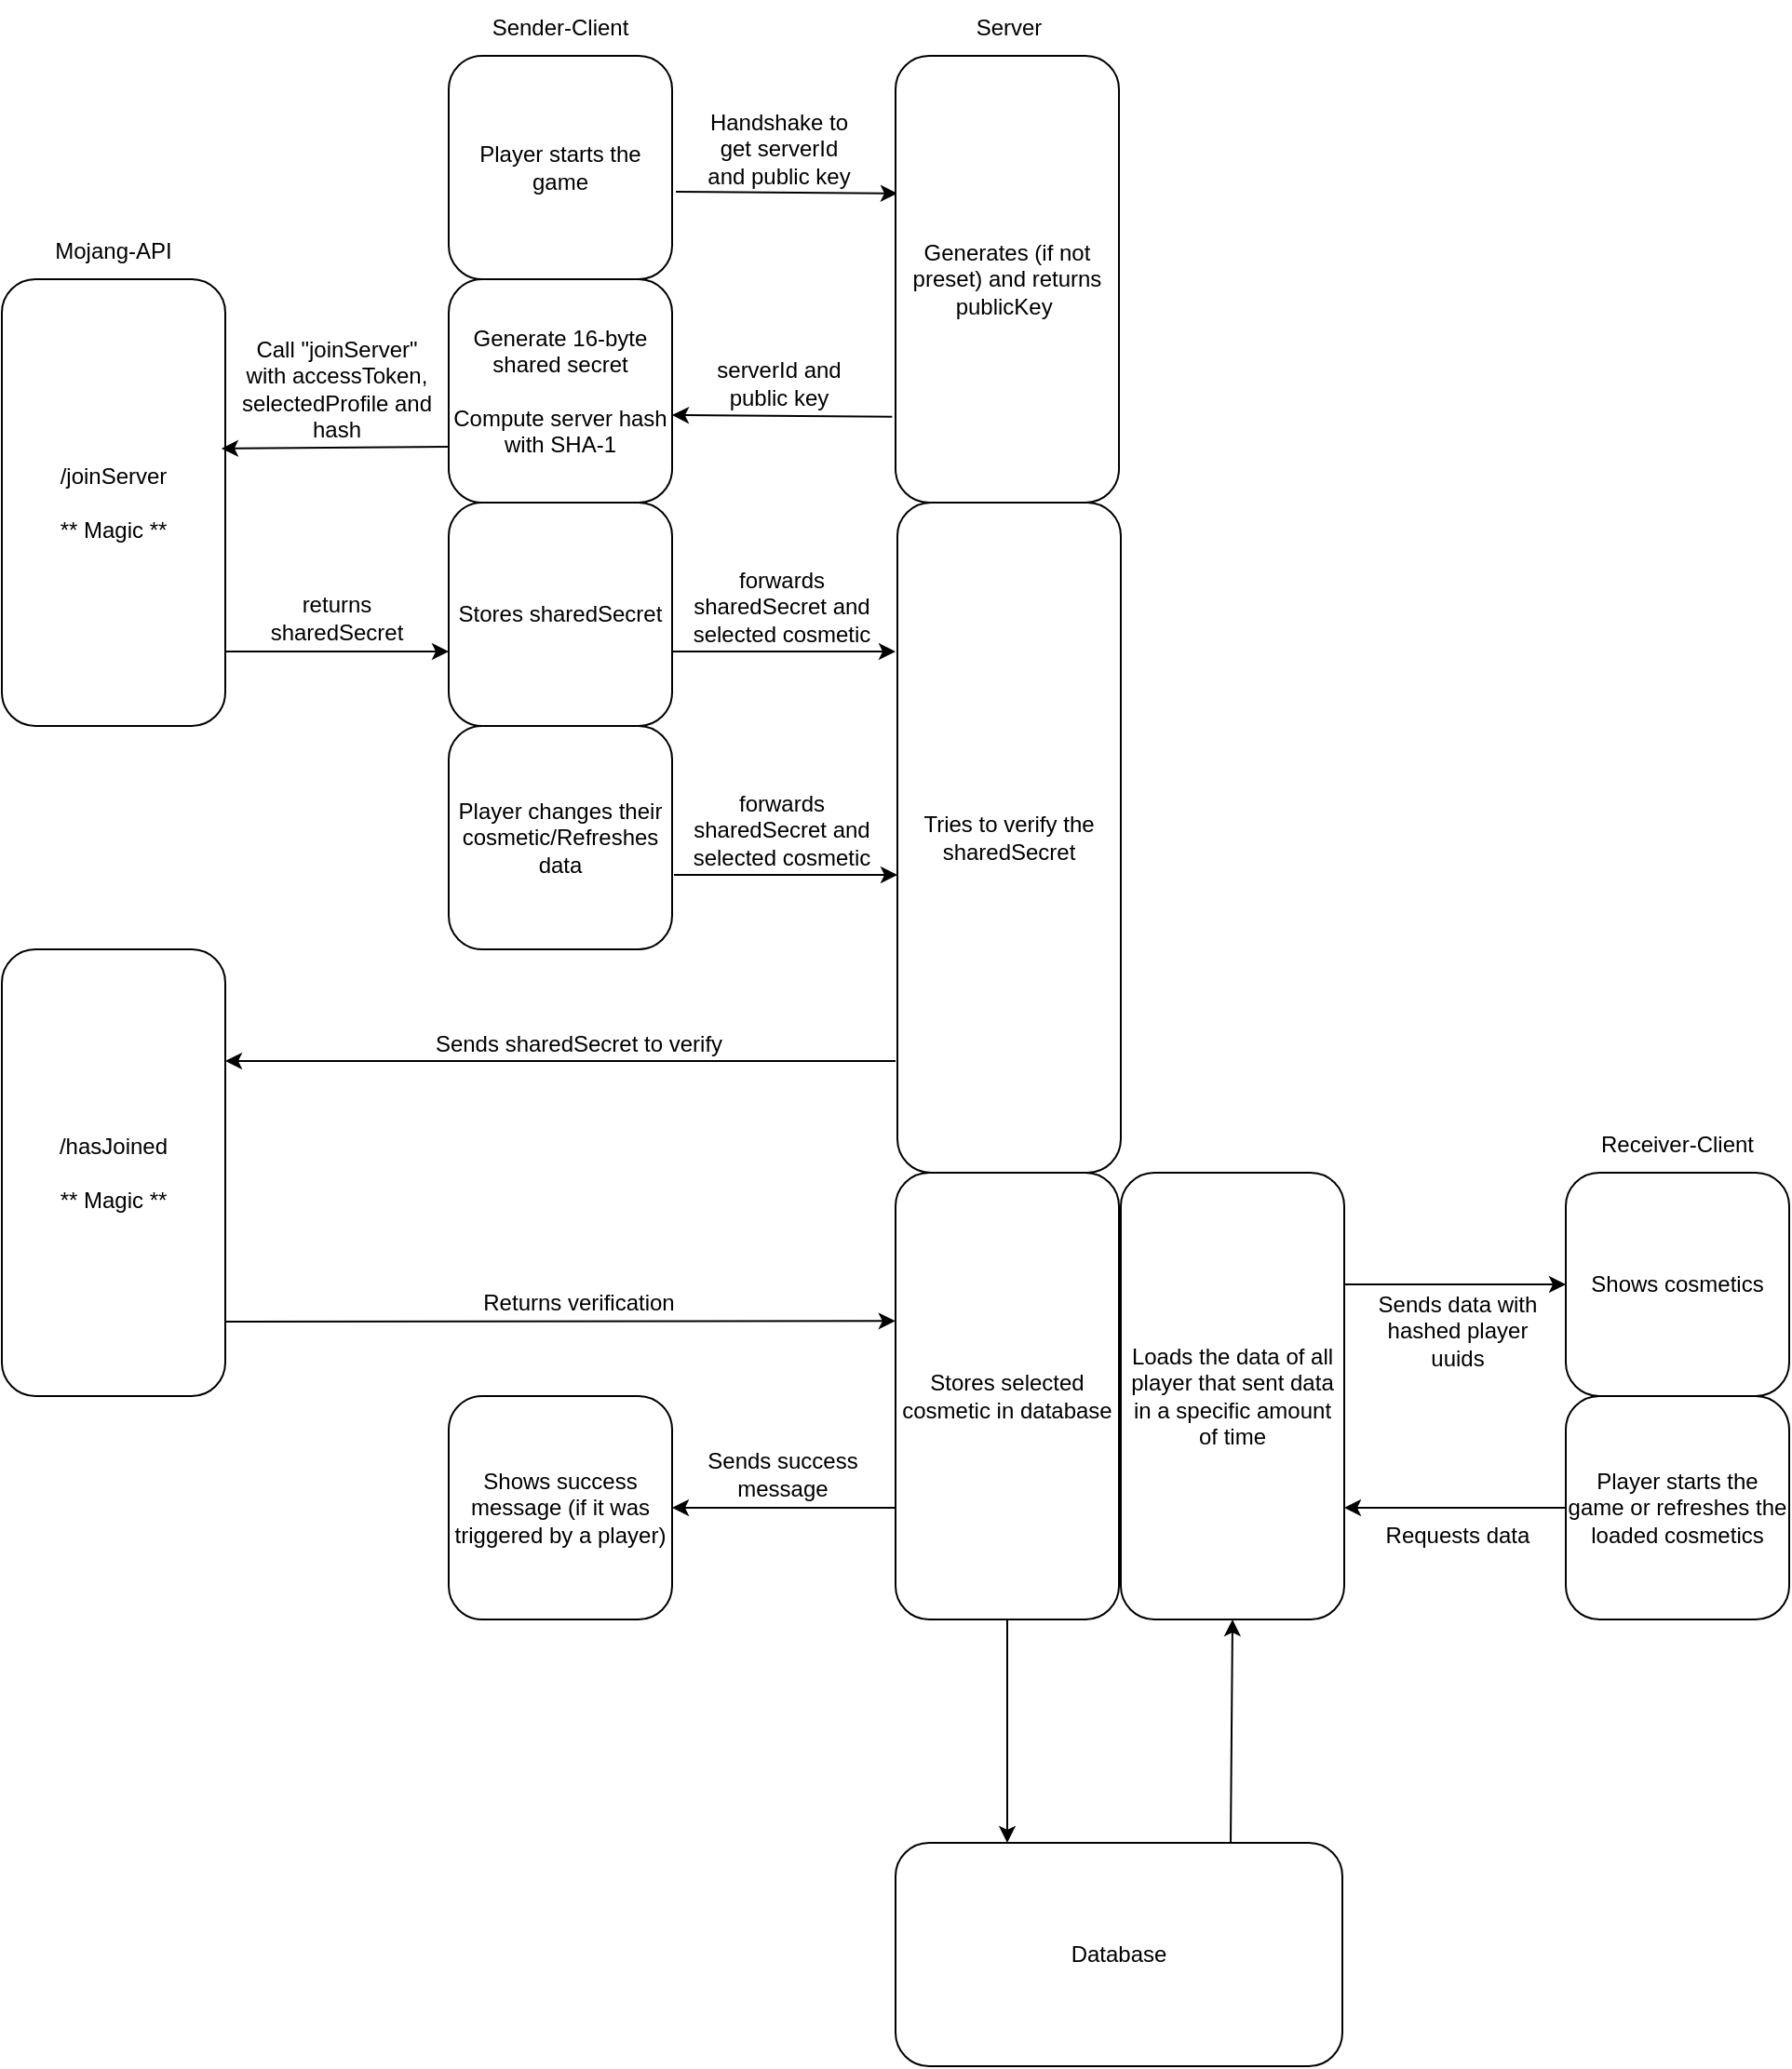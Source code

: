 <mxfile version="22.1.22" type="embed">
  <diagram name="Server Structure" id="f-MTnLlNgEiC5Mz2pBzF">
    <mxGraphModel dx="411" dy="340" grid="1" gridSize="10" guides="1" tooltips="1" connect="1" arrows="1" fold="1" page="1" pageScale="1" pageWidth="1400" pageHeight="1400" math="0" shadow="0">
      <root>
        <mxCell id="0" />
        <mxCell id="1" parent="0" />
        <mxCell id="mqtrTNL5T-PsRIXVkn4O-1" value="Player starts the game" style="rounded=1;whiteSpace=wrap;html=1;" parent="1" vertex="1">
          <mxGeometry x="360" y="200" width="120" height="120" as="geometry" />
        </mxCell>
        <mxCell id="mqtrTNL5T-PsRIXVkn4O-4" value="/joinServer&lt;div&gt;&lt;br&gt;&lt;/div&gt;&lt;div&gt;** Magic **&lt;/div&gt;" style="rounded=1;whiteSpace=wrap;html=1;" parent="1" vertex="1">
          <mxGeometry x="120" y="320" width="120" height="240" as="geometry" />
        </mxCell>
        <mxCell id="mqtrTNL5T-PsRIXVkn4O-5" value="Database" style="rounded=1;whiteSpace=wrap;html=1;" parent="1" vertex="1">
          <mxGeometry x="600" y="1160" width="240" height="120" as="geometry" />
        </mxCell>
        <mxCell id="mqtrTNL5T-PsRIXVkn4O-6" value="Player starts the game or refreshes the loaded cosmetics" style="rounded=1;whiteSpace=wrap;html=1;" parent="1" vertex="1">
          <mxGeometry x="960" y="920" width="120" height="120" as="geometry" />
        </mxCell>
        <mxCell id="mqtrTNL5T-PsRIXVkn4O-10" value="Generate 16-byte shared secret&lt;div&gt;&lt;br&gt;&lt;div&gt;Compute server hash&lt;/div&gt;&lt;div&gt;with SHA-1&lt;/div&gt;&lt;/div&gt;" style="rounded=1;whiteSpace=wrap;html=1;" parent="1" vertex="1">
          <mxGeometry x="360" y="320" width="120" height="120" as="geometry" />
        </mxCell>
        <mxCell id="mqtrTNL5T-PsRIXVkn4O-12" value="Handshake to get serverId and public key" style="text;html=1;align=center;verticalAlign=middle;whiteSpace=wrap;rounded=0;" parent="1" vertex="1">
          <mxGeometry x="495" y="235" width="85" height="30" as="geometry" />
        </mxCell>
        <mxCell id="mqtrTNL5T-PsRIXVkn4O-14" value="" style="endArrow=classic;html=1;rounded=0;exitX=-0.015;exitY=0.808;exitDx=0;exitDy=0;exitPerimeter=0;" parent="1" source="mqtrTNL5T-PsRIXVkn4O-3" edge="1">
          <mxGeometry width="50" height="50" relative="1" as="geometry">
            <mxPoint x="640" y="394.12" as="sourcePoint" />
            <mxPoint x="480" y="393" as="targetPoint" />
          </mxGeometry>
        </mxCell>
        <mxCell id="mqtrTNL5T-PsRIXVkn4O-15" value="serverId and public key" style="text;html=1;align=center;verticalAlign=middle;whiteSpace=wrap;rounded=0;" parent="1" vertex="1">
          <mxGeometry x="495" y="361" width="85" height="30" as="geometry" />
        </mxCell>
        <mxCell id="mqtrTNL5T-PsRIXVkn4O-17" value="Stores sharedSecret" style="rounded=1;whiteSpace=wrap;html=1;" parent="1" vertex="1">
          <mxGeometry x="360" y="440" width="120" height="120" as="geometry" />
        </mxCell>
        <mxCell id="mqtrTNL5T-PsRIXVkn4O-18" value="" style="endArrow=classic;html=1;rounded=0;exitX=1.017;exitY=0.608;exitDx=0;exitDy=0;exitPerimeter=0;entryX=0.008;entryY=0.308;entryDx=0;entryDy=0;entryPerimeter=0;" parent="1" source="mqtrTNL5T-PsRIXVkn4O-1" target="mqtrTNL5T-PsRIXVkn4O-3" edge="1">
          <mxGeometry width="50" height="50" relative="1" as="geometry">
            <mxPoint x="860" y="280" as="sourcePoint" />
            <mxPoint x="510" y="380" as="targetPoint" />
          </mxGeometry>
        </mxCell>
        <mxCell id="mqtrTNL5T-PsRIXVkn4O-19" value="returns sharedSecret" style="text;html=1;align=center;verticalAlign=middle;whiteSpace=wrap;rounded=0;" parent="1" vertex="1">
          <mxGeometry x="245" y="487" width="110" height="30" as="geometry" />
        </mxCell>
        <mxCell id="mqtrTNL5T-PsRIXVkn4O-21" value="Server" style="text;html=1;align=center;verticalAlign=middle;whiteSpace=wrap;rounded=0;" parent="1" vertex="1">
          <mxGeometry x="606" y="170" width="110" height="30" as="geometry" />
        </mxCell>
        <mxCell id="mqtrTNL5T-PsRIXVkn4O-22" value="Sender-Client" style="text;html=1;align=center;verticalAlign=middle;whiteSpace=wrap;rounded=0;" parent="1" vertex="1">
          <mxGeometry x="365" y="170" width="110" height="30" as="geometry" />
        </mxCell>
        <mxCell id="mqtrTNL5T-PsRIXVkn4O-23" value="" style="endArrow=classic;html=1;rounded=0;exitX=0;exitY=0.75;exitDx=0;exitDy=0;entryX=0.983;entryY=0.379;entryDx=0;entryDy=0;entryPerimeter=0;" parent="1" source="mqtrTNL5T-PsRIXVkn4O-10" target="mqtrTNL5T-PsRIXVkn4O-4" edge="1">
          <mxGeometry width="50" height="50" relative="1" as="geometry">
            <mxPoint x="820" y="420" as="sourcePoint" />
            <mxPoint x="870" y="370" as="targetPoint" />
          </mxGeometry>
        </mxCell>
        <mxCell id="mqtrTNL5T-PsRIXVkn4O-25" value="Mojang-API" style="text;html=1;align=center;verticalAlign=middle;whiteSpace=wrap;rounded=0;" parent="1" vertex="1">
          <mxGeometry x="125" y="290" width="110" height="30" as="geometry" />
        </mxCell>
        <mxCell id="mqtrTNL5T-PsRIXVkn4O-27" value="Call &quot;joinServer&quot; with accessToken, selectedProfile and hash" style="text;html=1;align=center;verticalAlign=middle;whiteSpace=wrap;rounded=0;" parent="1" vertex="1">
          <mxGeometry x="245" y="364" width="110" height="30" as="geometry" />
        </mxCell>
        <mxCell id="mqtrTNL5T-PsRIXVkn4O-29" value="" style="endArrow=classic;html=1;rounded=0;exitX=0;exitY=0.838;exitDx=0;exitDy=0;exitPerimeter=0;" parent="1" target="mqtrTNL5T-PsRIXVkn4O-3" edge="1">
          <mxGeometry width="50" height="50" relative="1" as="geometry">
            <mxPoint x="640" y="394.12" as="sourcePoint" />
            <mxPoint x="480" y="393" as="targetPoint" />
          </mxGeometry>
        </mxCell>
        <mxCell id="mqtrTNL5T-PsRIXVkn4O-3" value="Generates (if not preset) and returns publicKey&amp;nbsp;" style="rounded=1;whiteSpace=wrap;html=1;" parent="1" vertex="1">
          <mxGeometry x="600" y="200" width="120" height="240" as="geometry" />
        </mxCell>
        <mxCell id="mqtrTNL5T-PsRIXVkn4O-30" value="" style="endArrow=classic;html=1;rounded=0;" parent="1" edge="1">
          <mxGeometry width="50" height="50" relative="1" as="geometry">
            <mxPoint x="240" y="520" as="sourcePoint" />
            <mxPoint x="360" y="520" as="targetPoint" />
          </mxGeometry>
        </mxCell>
        <mxCell id="mqtrTNL5T-PsRIXVkn4O-31" value="Tries to verify the sharedSecret" style="rounded=1;whiteSpace=wrap;html=1;" parent="1" vertex="1">
          <mxGeometry x="601" y="440" width="120" height="360" as="geometry" />
        </mxCell>
        <mxCell id="mqtrTNL5T-PsRIXVkn4O-32" value="/hasJoined&lt;div&gt;&lt;br&gt;&lt;/div&gt;&lt;div&gt;** Magic **&lt;/div&gt;" style="rounded=1;whiteSpace=wrap;html=1;" parent="1" vertex="1">
          <mxGeometry x="120" y="680" width="120" height="240" as="geometry" />
        </mxCell>
        <mxCell id="mqtrTNL5T-PsRIXVkn4O-33" value="" style="endArrow=classic;html=1;rounded=0;entryX=1;entryY=0.25;entryDx=0;entryDy=0;" parent="1" target="mqtrTNL5T-PsRIXVkn4O-32" edge="1">
          <mxGeometry width="50" height="50" relative="1" as="geometry">
            <mxPoint x="600" y="740" as="sourcePoint" />
            <mxPoint x="580" y="560" as="targetPoint" />
          </mxGeometry>
        </mxCell>
        <mxCell id="mqtrTNL5T-PsRIXVkn4O-34" value="Sends success message" style="text;html=1;align=center;verticalAlign=middle;whiteSpace=wrap;rounded=0;" parent="1" vertex="1">
          <mxGeometry x="495" y="947" width="89" height="30" as="geometry" />
        </mxCell>
        <mxCell id="mqtrTNL5T-PsRIXVkn4O-35" value="" style="endArrow=classic;html=1;rounded=0;" parent="1" edge="1">
          <mxGeometry width="50" height="50" relative="1" as="geometry">
            <mxPoint x="480" y="520" as="sourcePoint" />
            <mxPoint x="600" y="520" as="targetPoint" />
          </mxGeometry>
        </mxCell>
        <mxCell id="mqtrTNL5T-PsRIXVkn4O-36" value="forwards sharedSecret and selected cosmetic" style="text;html=1;align=center;verticalAlign=middle;whiteSpace=wrap;rounded=0;" parent="1" vertex="1">
          <mxGeometry x="484" y="601" width="110" height="30" as="geometry" />
        </mxCell>
        <mxCell id="mqtrTNL5T-PsRIXVkn4O-37" value="Stores selected cosmetic in database" style="rounded=1;whiteSpace=wrap;html=1;" parent="1" vertex="1">
          <mxGeometry x="600" y="800" width="120" height="240" as="geometry" />
        </mxCell>
        <mxCell id="mqtrTNL5T-PsRIXVkn4O-39" value="Player changes their cosmetic/Refreshes data" style="rounded=1;whiteSpace=wrap;html=1;" parent="1" vertex="1">
          <mxGeometry x="360" y="560" width="120" height="120" as="geometry" />
        </mxCell>
        <mxCell id="mqtrTNL5T-PsRIXVkn4O-40" value="" style="endArrow=classic;html=1;rounded=0;" parent="1" edge="1">
          <mxGeometry width="50" height="50" relative="1" as="geometry">
            <mxPoint x="481" y="640" as="sourcePoint" />
            <mxPoint x="601" y="640" as="targetPoint" />
          </mxGeometry>
        </mxCell>
        <mxCell id="mqtrTNL5T-PsRIXVkn4O-41" value="forwards sharedSecret and selected cosmetic" style="text;html=1;align=center;verticalAlign=middle;whiteSpace=wrap;rounded=0;" parent="1" vertex="1">
          <mxGeometry x="484" y="481" width="110" height="30" as="geometry" />
        </mxCell>
        <mxCell id="mqtrTNL5T-PsRIXVkn4O-42" value="" style="endArrow=classic;html=1;rounded=0;entryX=-0.001;entryY=0.332;entryDx=0;entryDy=0;entryPerimeter=0;" parent="1" target="mqtrTNL5T-PsRIXVkn4O-37" edge="1">
          <mxGeometry width="50" height="50" relative="1" as="geometry">
            <mxPoint x="240" y="880" as="sourcePoint" />
            <mxPoint x="480" y="990" as="targetPoint" />
          </mxGeometry>
        </mxCell>
        <mxCell id="mqtrTNL5T-PsRIXVkn4O-43" value="Sends sharedSecret to verify" style="text;html=1;align=center;verticalAlign=middle;whiteSpace=wrap;rounded=0;" parent="1" vertex="1">
          <mxGeometry x="350" y="716" width="160" height="30" as="geometry" />
        </mxCell>
        <mxCell id="mqtrTNL5T-PsRIXVkn4O-45" value="" style="endArrow=classic;html=1;rounded=0;exitX=0.5;exitY=1;exitDx=0;exitDy=0;entryX=0.25;entryY=0;entryDx=0;entryDy=0;" parent="1" source="mqtrTNL5T-PsRIXVkn4O-37" target="mqtrTNL5T-PsRIXVkn4O-5" edge="1">
          <mxGeometry width="50" height="50" relative="1" as="geometry">
            <mxPoint x="530" y="800" as="sourcePoint" />
            <mxPoint x="580" y="750" as="targetPoint" />
          </mxGeometry>
        </mxCell>
        <mxCell id="mqtrTNL5T-PsRIXVkn4O-47" value="Loads the data of all player that sent data in a specific amount of time" style="rounded=1;whiteSpace=wrap;html=1;" parent="1" vertex="1">
          <mxGeometry x="721" y="800" width="120" height="240" as="geometry" />
        </mxCell>
        <mxCell id="mqtrTNL5T-PsRIXVkn4O-48" value="" style="endArrow=classic;html=1;rounded=0;exitX=0.75;exitY=0;exitDx=0;exitDy=0;entryX=0.5;entryY=1;entryDx=0;entryDy=0;" parent="1" source="mqtrTNL5T-PsRIXVkn4O-5" target="mqtrTNL5T-PsRIXVkn4O-47" edge="1">
          <mxGeometry width="50" height="50" relative="1" as="geometry">
            <mxPoint x="690" y="970" as="sourcePoint" />
            <mxPoint x="740" y="920" as="targetPoint" />
          </mxGeometry>
        </mxCell>
        <mxCell id="mqtrTNL5T-PsRIXVkn4O-49" value="Receiver-Client" style="text;html=1;align=center;verticalAlign=middle;whiteSpace=wrap;rounded=0;" parent="1" vertex="1">
          <mxGeometry x="965" y="770" width="110" height="30" as="geometry" />
        </mxCell>
        <mxCell id="mqtrTNL5T-PsRIXVkn4O-50" value="" style="endArrow=classic;html=1;rounded=0;exitX=0;exitY=0.5;exitDx=0;exitDy=0;entryX=1;entryY=0.75;entryDx=0;entryDy=0;" parent="1" source="mqtrTNL5T-PsRIXVkn4O-6" target="mqtrTNL5T-PsRIXVkn4O-47" edge="1">
          <mxGeometry width="50" height="50" relative="1" as="geometry">
            <mxPoint x="1025" y="910" as="sourcePoint" />
            <mxPoint x="1075" y="860" as="targetPoint" />
          </mxGeometry>
        </mxCell>
        <mxCell id="mqtrTNL5T-PsRIXVkn4O-51" value="Shows cosmetics" style="rounded=1;whiteSpace=wrap;html=1;" parent="1" vertex="1">
          <mxGeometry x="960" y="800" width="120" height="120" as="geometry" />
        </mxCell>
        <mxCell id="mqtrTNL5T-PsRIXVkn4O-52" value="" style="endArrow=classic;html=1;rounded=0;entryX=0;entryY=0.5;entryDx=0;entryDy=0;exitX=1;exitY=0.25;exitDx=0;exitDy=0;" parent="1" source="mqtrTNL5T-PsRIXVkn4O-47" target="mqtrTNL5T-PsRIXVkn4O-51" edge="1">
          <mxGeometry width="50" height="50" relative="1" as="geometry">
            <mxPoint x="690" y="980" as="sourcePoint" />
            <mxPoint x="740" y="930" as="targetPoint" />
          </mxGeometry>
        </mxCell>
        <mxCell id="mqtrTNL5T-PsRIXVkn4O-55" value="Requests data" style="text;html=1;align=center;verticalAlign=middle;whiteSpace=wrap;rounded=0;" parent="1" vertex="1">
          <mxGeometry x="857" y="980" width="90" height="30" as="geometry" />
        </mxCell>
        <mxCell id="mqtrTNL5T-PsRIXVkn4O-56" value="Sends data with hashed player uuids" style="text;html=1;align=center;verticalAlign=middle;whiteSpace=wrap;rounded=0;" parent="1" vertex="1">
          <mxGeometry x="852" y="870" width="100" height="30" as="geometry" />
        </mxCell>
        <mxCell id="mqtrTNL5T-PsRIXVkn4O-57" value="Shows success message (if it was triggered by a player)" style="rounded=1;whiteSpace=wrap;html=1;" parent="1" vertex="1">
          <mxGeometry x="360" y="920" width="120" height="120" as="geometry" />
        </mxCell>
        <mxCell id="mqtrTNL5T-PsRIXVkn4O-58" value="" style="endArrow=classic;html=1;rounded=0;exitX=0;exitY=0.75;exitDx=0;exitDy=0;entryX=1;entryY=0.5;entryDx=0;entryDy=0;" parent="1" source="mqtrTNL5T-PsRIXVkn4O-37" target="mqtrTNL5T-PsRIXVkn4O-57" edge="1">
          <mxGeometry width="50" height="50" relative="1" as="geometry">
            <mxPoint x="450" y="990" as="sourcePoint" />
            <mxPoint x="500" y="940" as="targetPoint" />
          </mxGeometry>
        </mxCell>
        <mxCell id="mqtrTNL5T-PsRIXVkn4O-59" value="Returns verification" style="text;html=1;align=center;verticalAlign=middle;whiteSpace=wrap;rounded=0;" parent="1" vertex="1">
          <mxGeometry x="350" y="855" width="160" height="30" as="geometry" />
        </mxCell>
      </root>
    </mxGraphModel>
  </diagram>
</mxfile>
